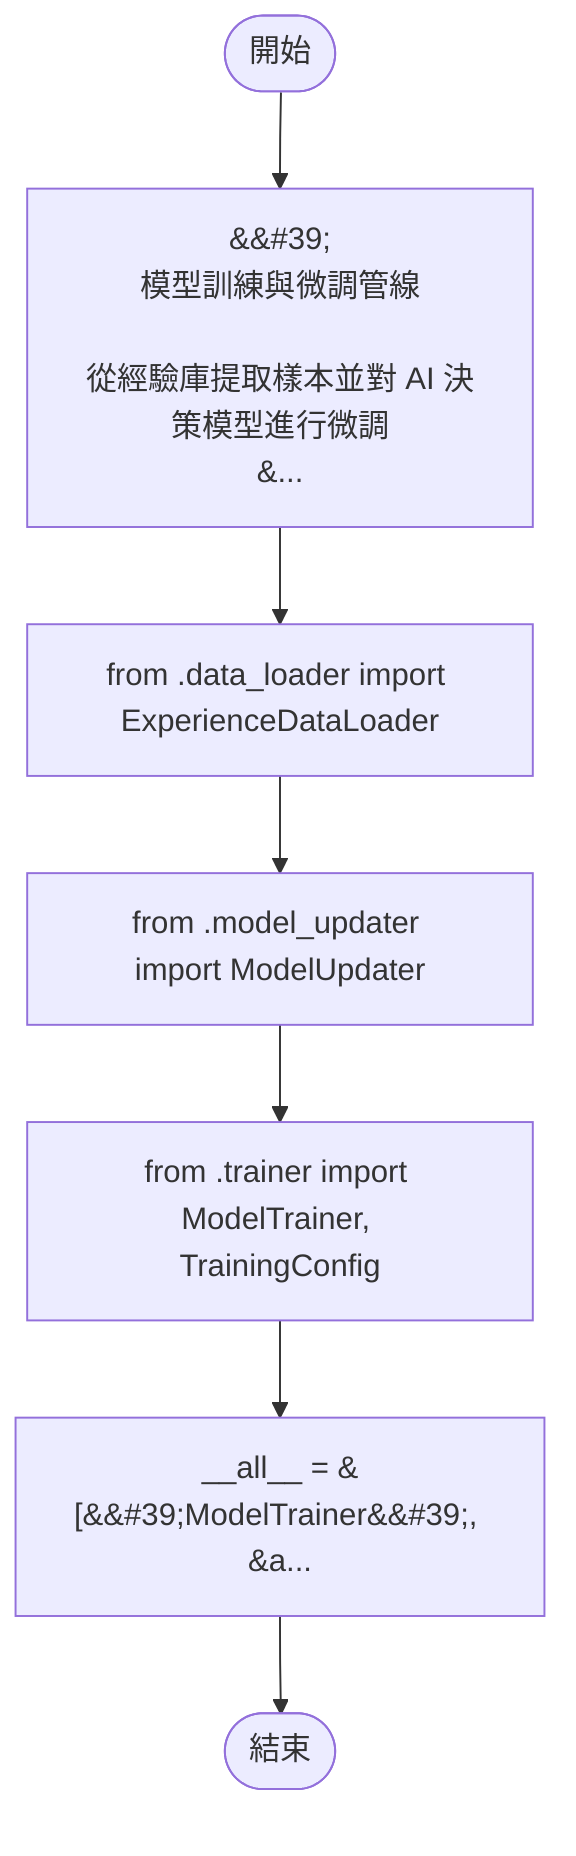 flowchart TB
    n1([開始])
    n2([結束])
    n3[&amp;&#35;39;\n模型訓練與微調管線\n\n從經驗庫提取樣本並對 AI 決策模型進行微調\n&amp;...]
    n4[from .data_loader import ExperienceDataLoader]
    n5[from .model_updater import ModelUpdater]
    n6[from .trainer import ModelTrainer, TrainingConfig]
    n7[__all__ = &#91;&amp;&#35;39;ModelTrainer&amp;&#35;39;, &a...]
    n1 --> n3
    n3 --> n4
    n4 --> n5
    n5 --> n6
    n6 --> n7
    n7 --> n2